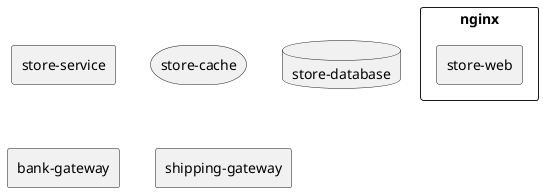 @startuml
rectangle nginx {
    rectangle "store-web"
}

rectangle service [
    store-service
]

storage cache [
    store-cache
]

database database [
    store-database
]

rectangle bank [
    bank-gateway
]

rectangle shipping [
    shipping-gateway
]
@enduml